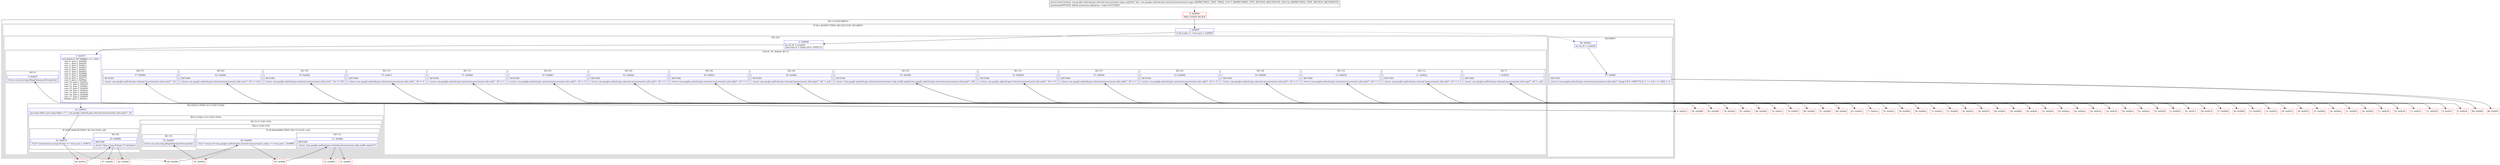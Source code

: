 digraph "CFG forcom.google.android.gms.internal.measurement.zzgm.zza(Ljava\/lang\/Object;I)Z" {
subgraph cluster_Region_195620613 {
label = "R(1:(2:2|3)(2:86|87))";
node [shape=record,color=blue];
subgraph cluster_IfRegion_1658514103 {
label = "IF [B:1:0x0007] THEN: R(2:2|3) ELSE: R(2:86|87)";
node [shape=record,color=blue];
Node_1 [shape=record,label="{1\:\ 0x0007|if (r6.zzakq == true) goto L_0x0009\l}"];
subgraph cluster_Region_857929775 {
label = "R(2:2|3)";
node [shape=record,color=blue];
Node_2 [shape=record,label="{2\:\ 0x0009|int int r8 = zzca(r8)\llong long r0 = (long) (r8 & 1048575)\l}"];
subgraph cluster_SwitchRegion_732817619 {
label = "Switch: 18, default: R(1:5)";
node [shape=record,color=blue];
Node_3 [shape=record,label="{3\:\ 0x0017|switch(((r8 & 267386880) \>\>\> 20)) \{\l    case 0: goto L_0x00d6;\l    case 1: goto L_0x00cb;\l    case 2: goto L_0x00c1;\l    case 3: goto L_0x00b7;\l    case 4: goto L_0x00af;\l    case 5: goto L_0x00a5;\l    case 6: goto L_0x009d;\l    case 7: goto L_0x0098;\l    case 8: goto L_0x0072;\l    case 9: goto L_0x006a;\l    case 10: goto L_0x005c;\l    case 11: goto L_0x0054;\l    case 12: goto L_0x004c;\l    case 13: goto L_0x0044;\l    case 14: goto L_0x003a;\l    case 15: goto L_0x0032;\l    case 16: goto L_0x0028;\l    case 17: goto L_0x0020;\l    default: goto L_0x001a;\l\}\l}"];
subgraph cluster_Region_649967356 {
label = "R(1:83)";
node [shape=record,color=blue];
Node_83 [shape=record,label="{83\:\ 0x00de|RETURN\l|return com.google.android.gms.internal.measurement.zzhv.zzo(r7, r0) != 0.0d\l}"];
}
subgraph cluster_Region_824352865 {
label = "R(1:79)";
node [shape=record,color=blue];
Node_79 [shape=record,label="{79\:\ 0x00d2|RETURN\l|return com.google.android.gms.internal.measurement.zzhv.zzn(r7, r0) != 0.0f\l}"];
}
subgraph cluster_Region_367379946 {
label = "R(1:75)";
node [shape=record,color=blue];
Node_75 [shape=record,label="{75\:\ 0x00c7|RETURN\l|return com.google.android.gms.internal.measurement.zzhv.zzl(r7, r0) != 0\l}"];
}
subgraph cluster_Region_1372216565 {
label = "R(1:71)";
node [shape=record,color=blue];
Node_71 [shape=record,label="{71\:\ 0x00bd|RETURN\l|return com.google.android.gms.internal.measurement.zzhv.zzl(r7, r0) != 0\l}"];
}
subgraph cluster_Region_445323878 {
label = "R(1:67)";
node [shape=record,color=blue];
Node_67 [shape=record,label="{67\:\ 0x00b3|RETURN\l|return com.google.android.gms.internal.measurement.zzhv.zzk(r7, r0) != 0\l}"];
}
subgraph cluster_Region_1049526526 {
label = "R(1:63)";
node [shape=record,color=blue];
Node_63 [shape=record,label="{63\:\ 0x00ab|RETURN\l|return com.google.android.gms.internal.measurement.zzhv.zzl(r7, r0) != 0\l}"];
}
subgraph cluster_Region_92260432 {
label = "R(1:59)";
node [shape=record,color=blue];
Node_59 [shape=record,label="{59\:\ 0x00a1|RETURN\l|return com.google.android.gms.internal.measurement.zzhv.zzk(r7, r0) != 0\l}"];
}
subgraph cluster_Region_114360830 {
label = "R(1:57)";
node [shape=record,color=blue];
Node_57 [shape=record,label="{57\:\ 0x009c|RETURN\l|return com.google.android.gms.internal.measurement.zzhv.zzm(r7, r0)\l}"];
}
subgraph cluster_Region_1145795432 {
label = "R(2:42|(2:(1:45)|(1:(2:(1:51)|(1:55)))))";
node [shape=record,color=blue];
Node_42 [shape=record,label="{42\:\ 0x0072|java.lang.Object java.lang.Object r7 = com.google.android.gms.internal.measurement.zzhv.zzp(r7, r0)\l}"];
subgraph cluster_Region_1580857674 {
label = "R(2:(1:45)|(1:(2:(1:51)|(1:55))))";
node [shape=record,color=blue];
subgraph cluster_IfRegion_121923773 {
label = "IF [B:43:0x0078] THEN: R(1:45) ELSE: null";
node [shape=record,color=blue];
Node_43 [shape=record,label="{43\:\ 0x0078|if ((r7 instanceof java.lang.String) == true) goto L_0x007a\l}"];
subgraph cluster_Region_913383032 {
label = "R(1:45)";
node [shape=record,color=blue];
Node_45 [shape=record,label="{45\:\ 0x0080|RETURN\l|return !((java.lang.String) r7).isEmpty()\l}"];
}
}
subgraph cluster_Region_870666248 {
label = "R(1:(2:(1:51)|(1:55)))";
node [shape=record,color=blue];
subgraph cluster_Region_2147041718 {
label = "R(2:(1:51)|(1:55))";
node [shape=record,color=blue];
subgraph cluster_IfRegion_1163403085 {
label = "IF [B:49:0x0086] THEN: R(1:51) ELSE: null";
node [shape=record,color=blue];
Node_49 [shape=record,label="{49\:\ 0x0086|if ((r7 instanceof com.google.android.gms.internal.measurement.zzdp) == true) goto L_0x0088\l}"];
subgraph cluster_Region_1956156796 {
label = "R(1:51)";
node [shape=record,color=blue];
Node_51 [shape=record,label="{51\:\ 0x008e|RETURN\l|return !com.google.android.gms.internal.measurement.zzdp.zzadh.equals(r7)\l}"];
}
}
subgraph cluster_Region_1245938604 {
label = "R(1:55)";
node [shape=record,color=blue];
Node_55 [shape=record,label="{55\:\ 0x0097|throw new java.lang.IllegalArgumentException()\l}"];
}
}
}
}
}
subgraph cluster_Region_235442799 {
label = "R(1:39)";
node [shape=record,color=blue];
Node_39 [shape=record,label="{39\:\ 0x006e|RETURN\l|return com.google.android.gms.internal.measurement.zzhv.zzp(r7, r0) != null\l}"];
}
subgraph cluster_Region_1968105142 {
label = "R(1:35)";
node [shape=record,color=blue];
Node_35 [shape=record,label="{35\:\ 0x0066|RETURN\l|return !com.google.android.gms.internal.measurement.zzdp.zzadh.equals(com.google.android.gms.internal.measurement.zzhv.zzp(r7, r0))\l}"];
}
subgraph cluster_Region_2065614608 {
label = "R(1:31)";
node [shape=record,color=blue];
Node_31 [shape=record,label="{31\:\ 0x0058|RETURN\l|return com.google.android.gms.internal.measurement.zzhv.zzk(r7, r0) != 0\l}"];
}
subgraph cluster_Region_1683045160 {
label = "R(1:27)";
node [shape=record,color=blue];
Node_27 [shape=record,label="{27\:\ 0x0050|RETURN\l|return com.google.android.gms.internal.measurement.zzhv.zzk(r7, r0) != 0\l}"];
}
subgraph cluster_Region_780158503 {
label = "R(1:23)";
node [shape=record,color=blue];
Node_23 [shape=record,label="{23\:\ 0x0048|RETURN\l|return com.google.android.gms.internal.measurement.zzhv.zzk(r7, r0) != 0\l}"];
}
subgraph cluster_Region_754544151 {
label = "R(1:19)";
node [shape=record,color=blue];
Node_19 [shape=record,label="{19\:\ 0x0040|RETURN\l|return com.google.android.gms.internal.measurement.zzhv.zzl(r7, r0) != 0\l}"];
}
subgraph cluster_Region_567413471 {
label = "R(1:15)";
node [shape=record,color=blue];
Node_15 [shape=record,label="{15\:\ 0x0036|RETURN\l|return com.google.android.gms.internal.measurement.zzhv.zzk(r7, r0) != 0\l}"];
}
subgraph cluster_Region_1287126454 {
label = "R(1:11)";
node [shape=record,color=blue];
Node_11 [shape=record,label="{11\:\ 0x002e|RETURN\l|return com.google.android.gms.internal.measurement.zzhv.zzl(r7, r0) != 0\l}"];
}
subgraph cluster_Region_1613376377 {
label = "R(1:7)";
node [shape=record,color=blue];
Node_7 [shape=record,label="{7\:\ 0x0024|RETURN\l|return com.google.android.gms.internal.measurement.zzhv.zzp(r7, r0) != null\l}"];
}
subgraph cluster_Region_1528938503 {
label = "R(1:5)";
node [shape=record,color=blue];
Node_5 [shape=record,label="{5\:\ 0x001f|throw new java.lang.IllegalArgumentException()\l}"];
}
}
}
subgraph cluster_Region_1197083200 {
label = "R(2:86|87)";
node [shape=record,color=blue];
Node_86 [shape=record,label="{86\:\ 0x00e2|int int r8 = zzcb(r8)\l}"];
Node_87 [shape=record,label="{87\:\ 0x00f1|RETURN\l|return (com.google.android.gms.internal.measurement.zzhv.zzk(r7, (long) (r8 & 1048575)) & (1 \<\< (r8 \>\>\> 20))) != 0\l}"];
}
}
}
Node_0 [shape=record,color=red,label="{0\:\ 0x0000|MTH_ENTER_BLOCK\l}"];
Node_4 [shape=record,color=red,label="{4\:\ 0x001a}"];
Node_6 [shape=record,color=red,label="{6\:\ 0x0020}"];
Node_8 [shape=record,color=red,label="{8\:\ 0x0026}"];
Node_9 [shape=record,color=red,label="{9\:\ 0x0027}"];
Node_10 [shape=record,color=red,label="{10\:\ 0x0028}"];
Node_12 [shape=record,color=red,label="{12\:\ 0x0030}"];
Node_13 [shape=record,color=red,label="{13\:\ 0x0031}"];
Node_14 [shape=record,color=red,label="{14\:\ 0x0032}"];
Node_16 [shape=record,color=red,label="{16\:\ 0x0038}"];
Node_17 [shape=record,color=red,label="{17\:\ 0x0039}"];
Node_18 [shape=record,color=red,label="{18\:\ 0x003a}"];
Node_20 [shape=record,color=red,label="{20\:\ 0x0042}"];
Node_21 [shape=record,color=red,label="{21\:\ 0x0043}"];
Node_22 [shape=record,color=red,label="{22\:\ 0x0044}"];
Node_24 [shape=record,color=red,label="{24\:\ 0x004a}"];
Node_25 [shape=record,color=red,label="{25\:\ 0x004b}"];
Node_26 [shape=record,color=red,label="{26\:\ 0x004c}"];
Node_28 [shape=record,color=red,label="{28\:\ 0x0052}"];
Node_29 [shape=record,color=red,label="{29\:\ 0x0053}"];
Node_30 [shape=record,color=red,label="{30\:\ 0x0054}"];
Node_32 [shape=record,color=red,label="{32\:\ 0x005a}"];
Node_33 [shape=record,color=red,label="{33\:\ 0x005b}"];
Node_34 [shape=record,color=red,label="{34\:\ 0x005c}"];
Node_36 [shape=record,color=red,label="{36\:\ 0x0068}"];
Node_37 [shape=record,color=red,label="{37\:\ 0x0069}"];
Node_38 [shape=record,color=red,label="{38\:\ 0x006a}"];
Node_40 [shape=record,color=red,label="{40\:\ 0x0070}"];
Node_41 [shape=record,color=red,label="{41\:\ 0x0071}"];
Node_44 [shape=record,color=red,label="{44\:\ 0x007a}"];
Node_46 [shape=record,color=red,label="{46\:\ 0x0082}"];
Node_47 [shape=record,color=red,label="{47\:\ 0x0083}"];
Node_48 [shape=record,color=red,label="{48\:\ 0x0084}"];
Node_50 [shape=record,color=red,label="{50\:\ 0x0088}"];
Node_52 [shape=record,color=red,label="{52\:\ 0x0090}"];
Node_53 [shape=record,color=red,label="{53\:\ 0x0091}"];
Node_54 [shape=record,color=red,label="{54\:\ 0x0092}"];
Node_56 [shape=record,color=red,label="{56\:\ 0x0098}"];
Node_58 [shape=record,color=red,label="{58\:\ 0x009d}"];
Node_60 [shape=record,color=red,label="{60\:\ 0x00a3}"];
Node_61 [shape=record,color=red,label="{61\:\ 0x00a4}"];
Node_62 [shape=record,color=red,label="{62\:\ 0x00a5}"];
Node_64 [shape=record,color=red,label="{64\:\ 0x00ad}"];
Node_65 [shape=record,color=red,label="{65\:\ 0x00ae}"];
Node_66 [shape=record,color=red,label="{66\:\ 0x00af}"];
Node_68 [shape=record,color=red,label="{68\:\ 0x00b5}"];
Node_69 [shape=record,color=red,label="{69\:\ 0x00b6}"];
Node_70 [shape=record,color=red,label="{70\:\ 0x00b7}"];
Node_72 [shape=record,color=red,label="{72\:\ 0x00bf}"];
Node_73 [shape=record,color=red,label="{73\:\ 0x00c0}"];
Node_74 [shape=record,color=red,label="{74\:\ 0x00c1}"];
Node_76 [shape=record,color=red,label="{76\:\ 0x00c9}"];
Node_77 [shape=record,color=red,label="{77\:\ 0x00ca}"];
Node_78 [shape=record,color=red,label="{78\:\ 0x00cb}"];
Node_80 [shape=record,color=red,label="{80\:\ 0x00d4}"];
Node_81 [shape=record,color=red,label="{81\:\ 0x00d5}"];
Node_82 [shape=record,color=red,label="{82\:\ 0x00d6}"];
Node_84 [shape=record,color=red,label="{84\:\ 0x00e0}"];
Node_85 [shape=record,color=red,label="{85\:\ 0x00e1}"];
Node_88 [shape=record,color=red,label="{88\:\ 0x00f3}"];
Node_89 [shape=record,color=red,label="{89\:\ 0x00f4}"];
MethodNode[shape=record,label="{private final boolean com.google.android.gms.internal.measurement.zzgm.zza((r6v0 'this' com.google.android.gms.internal.measurement.zzgm A[IMMUTABLE_TYPE, THIS]), (r7v0 T A[IMMUTABLE_TYPE, METHOD_ARGUMENT]), (r8v0 int A[IMMUTABLE_TYPE, METHOD_ARGUMENT]))  | Annotation[SYSTEM, dalvik.annotation.Signature, \{value=[(TT;I)Z]\}]\l}"];
MethodNode -> Node_0;
Node_1 -> Node_2;
Node_1 -> Node_86[style=dashed];
Node_2 -> Node_3;
Node_3 -> Node_4;
Node_3 -> Node_6;
Node_3 -> Node_10;
Node_3 -> Node_14;
Node_3 -> Node_18;
Node_3 -> Node_22;
Node_3 -> Node_26;
Node_3 -> Node_30;
Node_3 -> Node_34;
Node_3 -> Node_38;
Node_3 -> Node_42;
Node_3 -> Node_56;
Node_3 -> Node_58;
Node_3 -> Node_62;
Node_3 -> Node_66;
Node_3 -> Node_70;
Node_3 -> Node_74;
Node_3 -> Node_78;
Node_3 -> Node_82;
Node_83 -> Node_84;
Node_83 -> Node_85;
Node_79 -> Node_80;
Node_79 -> Node_81;
Node_75 -> Node_76;
Node_75 -> Node_77;
Node_71 -> Node_72;
Node_71 -> Node_73;
Node_67 -> Node_68;
Node_67 -> Node_69;
Node_63 -> Node_64;
Node_63 -> Node_65;
Node_59 -> Node_60;
Node_59 -> Node_61;
Node_42 -> Node_43;
Node_43 -> Node_44;
Node_43 -> Node_48[style=dashed];
Node_45 -> Node_46;
Node_45 -> Node_47;
Node_49 -> Node_50;
Node_49 -> Node_54[style=dashed];
Node_51 -> Node_52;
Node_51 -> Node_53;
Node_39 -> Node_40;
Node_39 -> Node_41;
Node_35 -> Node_36;
Node_35 -> Node_37;
Node_31 -> Node_32;
Node_31 -> Node_33;
Node_27 -> Node_28;
Node_27 -> Node_29;
Node_23 -> Node_24;
Node_23 -> Node_25;
Node_19 -> Node_20;
Node_19 -> Node_21;
Node_15 -> Node_16;
Node_15 -> Node_17;
Node_11 -> Node_12;
Node_11 -> Node_13;
Node_7 -> Node_8;
Node_7 -> Node_9;
Node_86 -> Node_87;
Node_87 -> Node_88;
Node_87 -> Node_89;
Node_0 -> Node_1;
Node_4 -> Node_5;
Node_6 -> Node_7;
Node_10 -> Node_11;
Node_14 -> Node_15;
Node_18 -> Node_19;
Node_22 -> Node_23;
Node_26 -> Node_27;
Node_30 -> Node_31;
Node_34 -> Node_35;
Node_38 -> Node_39;
Node_44 -> Node_45;
Node_48 -> Node_49;
Node_50 -> Node_51;
Node_54 -> Node_55;
Node_56 -> Node_57;
Node_58 -> Node_59;
Node_62 -> Node_63;
Node_66 -> Node_67;
Node_70 -> Node_71;
Node_74 -> Node_75;
Node_78 -> Node_79;
Node_82 -> Node_83;
}

